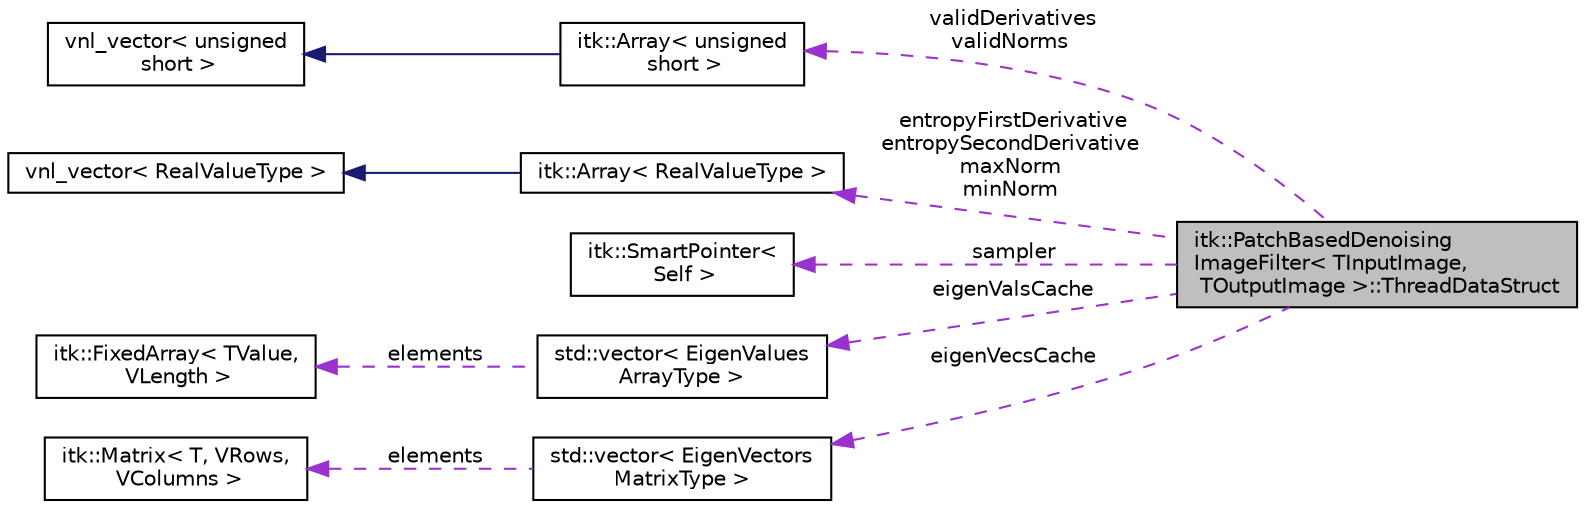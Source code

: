 digraph "itk::PatchBasedDenoisingImageFilter&lt; TInputImage, TOutputImage &gt;::ThreadDataStruct"
{
 // LATEX_PDF_SIZE
  edge [fontname="Helvetica",fontsize="10",labelfontname="Helvetica",labelfontsize="10"];
  node [fontname="Helvetica",fontsize="10",shape=record];
  rankdir="LR";
  Node1 [label="itk::PatchBasedDenoising\lImageFilter\< TInputImage,\l TOutputImage \>::ThreadDataStruct",height=0.2,width=0.4,color="black", fillcolor="grey75", style="filled", fontcolor="black",tooltip=" "];
  Node2 -> Node1 [dir="back",color="darkorchid3",fontsize="10",style="dashed",label=" validDerivatives\nvalidNorms" ,fontname="Helvetica"];
  Node2 [label="itk::Array\< unsigned\l short \>",height=0.2,width=0.4,color="black", fillcolor="white", style="filled",URL="$classitk_1_1Array.html",tooltip=" "];
  Node3 -> Node2 [dir="back",color="midnightblue",fontsize="10",style="solid",fontname="Helvetica"];
  Node3 [label="vnl_vector\< unsigned\l short \>",height=0.2,width=0.4,color="black", fillcolor="white", style="filled",tooltip=" "];
  Node4 -> Node1 [dir="back",color="darkorchid3",fontsize="10",style="dashed",label=" entropyFirstDerivative\nentropySecondDerivative\nmaxNorm\nminNorm" ,fontname="Helvetica"];
  Node4 [label="itk::Array\< RealValueType \>",height=0.2,width=0.4,color="black", fillcolor="white", style="filled",URL="$classitk_1_1Array.html",tooltip=" "];
  Node5 -> Node4 [dir="back",color="midnightblue",fontsize="10",style="solid",fontname="Helvetica"];
  Node5 [label="vnl_vector\< RealValueType \>",height=0.2,width=0.4,color="black", fillcolor="white", style="filled",tooltip=" "];
  Node6 -> Node1 [dir="back",color="darkorchid3",fontsize="10",style="dashed",label=" sampler" ,fontname="Helvetica"];
  Node6 [label="itk::SmartPointer\<\l Self \>",height=0.2,width=0.4,color="black", fillcolor="white", style="filled",URL="$classitk_1_1SmartPointer.html",tooltip=" "];
  Node7 -> Node1 [dir="back",color="darkorchid3",fontsize="10",style="dashed",label=" eigenValsCache" ,fontname="Helvetica"];
  Node7 [label="std::vector\< EigenValues\lArrayType \>",height=0.2,width=0.4,color="black", fillcolor="white", style="filled",tooltip=" "];
  Node8 -> Node7 [dir="back",color="darkorchid3",fontsize="10",style="dashed",label=" elements" ,fontname="Helvetica"];
  Node8 [label="itk::FixedArray\< TValue,\l VLength \>",height=0.2,width=0.4,color="black", fillcolor="white", style="filled",URL="$classitk_1_1FixedArray.html",tooltip="Simulate a standard C array with copy semantics."];
  Node9 -> Node1 [dir="back",color="darkorchid3",fontsize="10",style="dashed",label=" eigenVecsCache" ,fontname="Helvetica"];
  Node9 [label="std::vector\< EigenVectors\lMatrixType \>",height=0.2,width=0.4,color="black", fillcolor="white", style="filled",tooltip=" "];
  Node10 -> Node9 [dir="back",color="darkorchid3",fontsize="10",style="dashed",label=" elements" ,fontname="Helvetica"];
  Node10 [label="itk::Matrix\< T, VRows,\l VColumns \>",height=0.2,width=0.4,color="black", fillcolor="white", style="filled",URL="$classitk_1_1Matrix.html",tooltip="A templated class holding a M x N size Matrix."];
}
